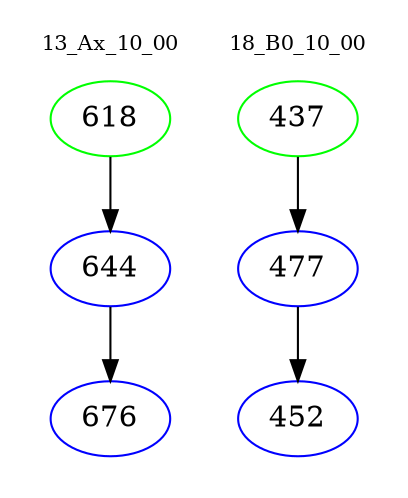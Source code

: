 digraph{
subgraph cluster_0 {
color = white
label = "13_Ax_10_00";
fontsize=10;
T0_618 [label="618", color="green"]
T0_618 -> T0_644 [color="black"]
T0_644 [label="644", color="blue"]
T0_644 -> T0_676 [color="black"]
T0_676 [label="676", color="blue"]
}
subgraph cluster_1 {
color = white
label = "18_B0_10_00";
fontsize=10;
T1_437 [label="437", color="green"]
T1_437 -> T1_477 [color="black"]
T1_477 [label="477", color="blue"]
T1_477 -> T1_452 [color="black"]
T1_452 [label="452", color="blue"]
}
}
